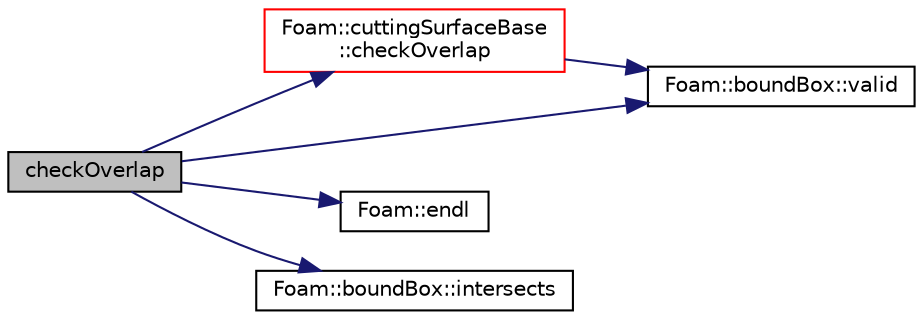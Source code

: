 digraph "checkOverlap"
{
  bgcolor="transparent";
  edge [fontname="Helvetica",fontsize="10",labelfontname="Helvetica",labelfontsize="10"];
  node [fontname="Helvetica",fontsize="10",shape=record];
  rankdir="LR";
  Node1 [label="checkOverlap",height=0.2,width=0.4,color="black", fillcolor="grey75", style="filled" fontcolor="black"];
  Node1 -> Node2 [color="midnightblue",fontsize="10",style="solid",fontname="Helvetica"];
  Node2 [label="Foam::cuttingSurfaceBase\l::checkOverlap",height=0.2,width=0.4,color="red",URL="$classFoam_1_1cuttingSurfaceBase.html#a27c66bf80809c719c9a97ba1727b19f5",tooltip="Check and warn if bounding boxes do not intersect. "];
  Node2 -> Node3 [color="midnightblue",fontsize="10",style="solid",fontname="Helvetica"];
  Node3 [label="Foam::boundBox::valid",height=0.2,width=0.4,color="black",URL="$classFoam_1_1boundBox.html#a8d985300b138b6c5556ab17ed4df3b38",tooltip="Bounding box is non-inverted. "];
  Node1 -> Node4 [color="midnightblue",fontsize="10",style="solid",fontname="Helvetica"];
  Node4 [label="Foam::endl",height=0.2,width=0.4,color="black",URL="$namespaceFoam.html#a2db8fe02a0d3909e9351bb4275b23ce4",tooltip="Add newline and flush stream. "];
  Node1 -> Node5 [color="midnightblue",fontsize="10",style="solid",fontname="Helvetica"];
  Node5 [label="Foam::boundBox::intersects",height=0.2,width=0.4,color="black",URL="$classFoam_1_1boundBox.html#afe64746d86369394b18c2ca077efeb55",tooltip="Does plane intersect this bounding box. "];
  Node1 -> Node3 [color="midnightblue",fontsize="10",style="solid",fontname="Helvetica"];
}
